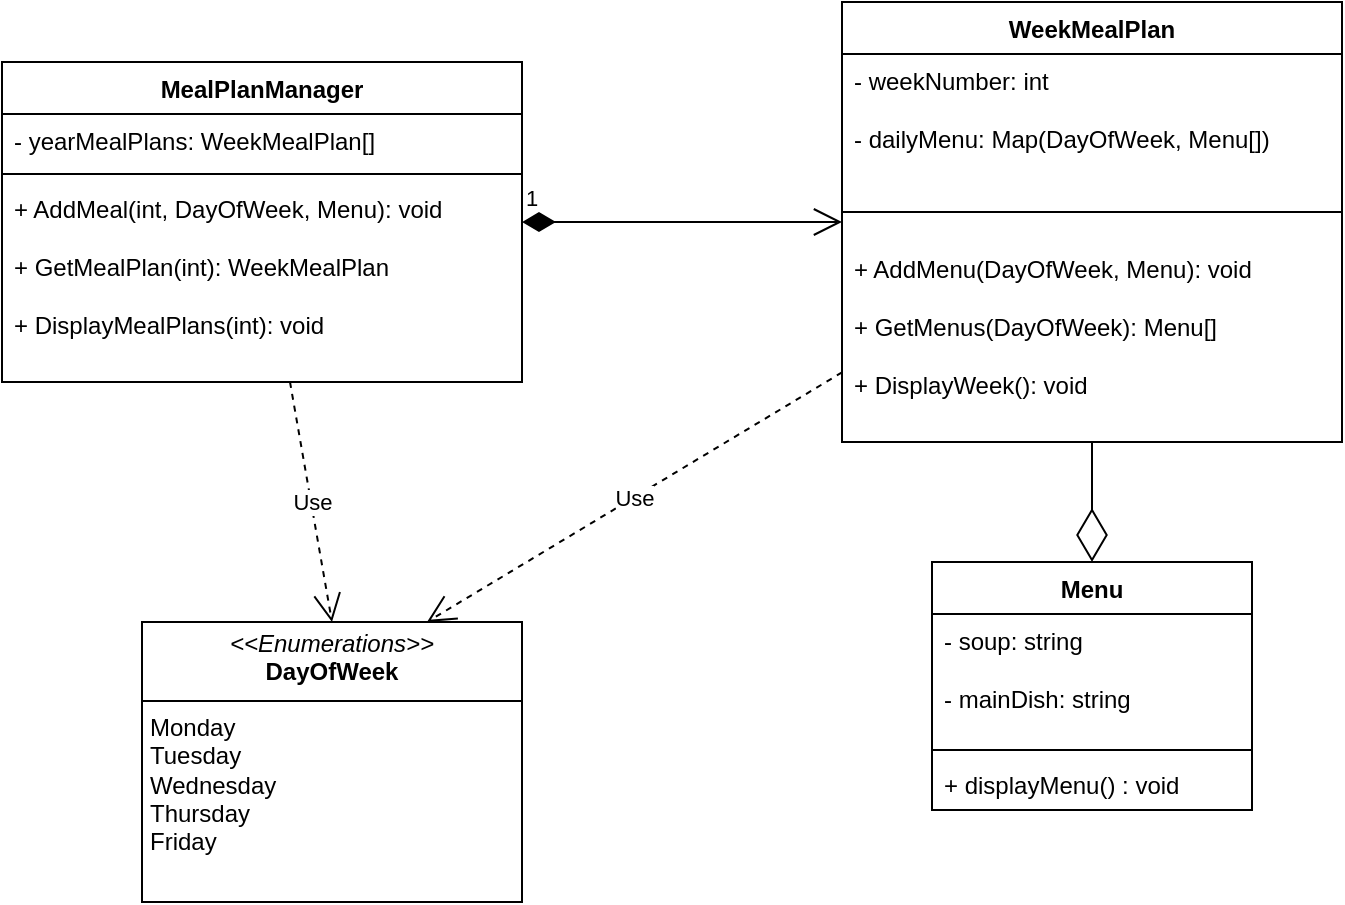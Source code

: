 <mxfile version="24.7.15">
  <diagram id="C5RBs43oDa-KdzZeNtuy" name="Page-1">
    <mxGraphModel dx="2074" dy="1138" grid="1" gridSize="10" guides="1" tooltips="1" connect="1" arrows="1" fold="1" page="1" pageScale="1" pageWidth="827" pageHeight="1169" math="0" shadow="0">
      <root>
        <mxCell id="WIyWlLk6GJQsqaUBKTNV-0" />
        <mxCell id="WIyWlLk6GJQsqaUBKTNV-1" parent="WIyWlLk6GJQsqaUBKTNV-0" />
        <mxCell id="S3fB-1UpcxECnSzdtr_T-0" value="MealPlanManager" style="swimlane;fontStyle=1;align=center;verticalAlign=top;childLayout=stackLayout;horizontal=1;startSize=26;horizontalStack=0;resizeParent=1;resizeParentMax=0;resizeLast=0;collapsible=1;marginBottom=0;whiteSpace=wrap;html=1;" vertex="1" parent="WIyWlLk6GJQsqaUBKTNV-1">
          <mxGeometry x="40" y="50" width="260" height="160" as="geometry" />
        </mxCell>
        <mxCell id="S3fB-1UpcxECnSzdtr_T-1" value="- yearMealPlans: WeekMealPlan[]" style="text;strokeColor=none;fillColor=none;align=left;verticalAlign=top;spacingLeft=4;spacingRight=4;overflow=hidden;rotatable=0;points=[[0,0.5],[1,0.5]];portConstraint=eastwest;whiteSpace=wrap;html=1;" vertex="1" parent="S3fB-1UpcxECnSzdtr_T-0">
          <mxGeometry y="26" width="260" height="26" as="geometry" />
        </mxCell>
        <mxCell id="S3fB-1UpcxECnSzdtr_T-2" value="" style="line;strokeWidth=1;fillColor=none;align=left;verticalAlign=middle;spacingTop=-1;spacingLeft=3;spacingRight=3;rotatable=0;labelPosition=right;points=[];portConstraint=eastwest;strokeColor=inherit;" vertex="1" parent="S3fB-1UpcxECnSzdtr_T-0">
          <mxGeometry y="52" width="260" height="8" as="geometry" />
        </mxCell>
        <mxCell id="S3fB-1UpcxECnSzdtr_T-3" value="+ AddMeal(int, DayOfWeek, Menu): void&lt;div&gt;&lt;br&gt;&lt;/div&gt;&lt;div&gt;+ GetMealPlan(int): WeekMealPlan&lt;/div&gt;&lt;div&gt;&lt;br&gt;&lt;/div&gt;&lt;div&gt;+ DisplayMealPlans(int): void&lt;/div&gt;" style="text;strokeColor=none;fillColor=none;align=left;verticalAlign=top;spacingLeft=4;spacingRight=4;overflow=hidden;rotatable=0;points=[[0,0.5],[1,0.5]];portConstraint=eastwest;whiteSpace=wrap;html=1;" vertex="1" parent="S3fB-1UpcxECnSzdtr_T-0">
          <mxGeometry y="60" width="260" height="100" as="geometry" />
        </mxCell>
        <mxCell id="S3fB-1UpcxECnSzdtr_T-4" value="WeekMealPlan" style="swimlane;fontStyle=1;align=center;verticalAlign=top;childLayout=stackLayout;horizontal=1;startSize=26;horizontalStack=0;resizeParent=1;resizeParentMax=0;resizeLast=0;collapsible=1;marginBottom=0;whiteSpace=wrap;html=1;" vertex="1" parent="WIyWlLk6GJQsqaUBKTNV-1">
          <mxGeometry x="460" y="20" width="250" height="220" as="geometry" />
        </mxCell>
        <mxCell id="S3fB-1UpcxECnSzdtr_T-5" value="- weekNumber: int&lt;div&gt;&lt;br&gt;&lt;/div&gt;&lt;div&gt;- dailyMenu: Map(DayOfWeek, Menu[])&lt;/div&gt;" style="text;strokeColor=none;fillColor=none;align=left;verticalAlign=top;spacingLeft=4;spacingRight=4;overflow=hidden;rotatable=0;points=[[0,0.5],[1,0.5]];portConstraint=eastwest;whiteSpace=wrap;html=1;" vertex="1" parent="S3fB-1UpcxECnSzdtr_T-4">
          <mxGeometry y="26" width="250" height="64" as="geometry" />
        </mxCell>
        <mxCell id="S3fB-1UpcxECnSzdtr_T-6" value="" style="line;strokeWidth=1;fillColor=none;align=left;verticalAlign=middle;spacingTop=-1;spacingLeft=3;spacingRight=3;rotatable=0;labelPosition=right;points=[];portConstraint=eastwest;strokeColor=inherit;" vertex="1" parent="S3fB-1UpcxECnSzdtr_T-4">
          <mxGeometry y="90" width="250" height="30" as="geometry" />
        </mxCell>
        <mxCell id="S3fB-1UpcxECnSzdtr_T-12" value="+ AddMenu(DayOfWeek, Menu): void&lt;div&gt;&lt;br&gt;&lt;/div&gt;&lt;div&gt;+ GetMenus(DayOfWeek): Menu[]&lt;/div&gt;&lt;div&gt;&lt;br&gt;&lt;/div&gt;&lt;div&gt;+ DisplayWeek(): void&lt;/div&gt;" style="text;strokeColor=none;fillColor=none;align=left;verticalAlign=top;spacingLeft=4;spacingRight=4;overflow=hidden;rotatable=0;points=[[0,0.5],[1,0.5]];portConstraint=eastwest;whiteSpace=wrap;html=1;" vertex="1" parent="S3fB-1UpcxECnSzdtr_T-4">
          <mxGeometry y="120" width="250" height="100" as="geometry" />
        </mxCell>
        <mxCell id="S3fB-1UpcxECnSzdtr_T-17" value="Menu" style="swimlane;fontStyle=1;align=center;verticalAlign=top;childLayout=stackLayout;horizontal=1;startSize=26;horizontalStack=0;resizeParent=1;resizeParentMax=0;resizeLast=0;collapsible=1;marginBottom=0;whiteSpace=wrap;html=1;" vertex="1" parent="WIyWlLk6GJQsqaUBKTNV-1">
          <mxGeometry x="505" y="300" width="160" height="124" as="geometry">
            <mxRectangle x="50" y="290" width="100" height="30" as="alternateBounds" />
          </mxGeometry>
        </mxCell>
        <mxCell id="S3fB-1UpcxECnSzdtr_T-18" value="- soup: string&lt;div&gt;&lt;br&gt;&lt;/div&gt;&lt;div&gt;- mainDish: string&lt;/div&gt;" style="text;strokeColor=none;fillColor=none;align=left;verticalAlign=top;spacingLeft=4;spacingRight=4;overflow=hidden;rotatable=0;points=[[0,0.5],[1,0.5]];portConstraint=eastwest;whiteSpace=wrap;html=1;" vertex="1" parent="S3fB-1UpcxECnSzdtr_T-17">
          <mxGeometry y="26" width="160" height="64" as="geometry" />
        </mxCell>
        <mxCell id="S3fB-1UpcxECnSzdtr_T-19" value="" style="line;strokeWidth=1;fillColor=none;align=left;verticalAlign=middle;spacingTop=-1;spacingLeft=3;spacingRight=3;rotatable=0;labelPosition=right;points=[];portConstraint=eastwest;strokeColor=inherit;" vertex="1" parent="S3fB-1UpcxECnSzdtr_T-17">
          <mxGeometry y="90" width="160" height="8" as="geometry" />
        </mxCell>
        <mxCell id="S3fB-1UpcxECnSzdtr_T-20" value="+ displayMenu() : void" style="text;strokeColor=none;fillColor=none;align=left;verticalAlign=top;spacingLeft=4;spacingRight=4;overflow=hidden;rotatable=0;points=[[0,0.5],[1,0.5]];portConstraint=eastwest;whiteSpace=wrap;html=1;" vertex="1" parent="S3fB-1UpcxECnSzdtr_T-17">
          <mxGeometry y="98" width="160" height="26" as="geometry" />
        </mxCell>
        <mxCell id="S3fB-1UpcxECnSzdtr_T-26" value="&lt;p style=&quot;margin:0px;margin-top:4px;text-align:center;&quot;&gt;&lt;i&gt;&amp;lt;&amp;lt;Enumerations&amp;gt;&amp;gt;&lt;/i&gt;&lt;br&gt;&lt;b&gt;DayOfWeek&lt;/b&gt;&lt;/p&gt;&lt;hr size=&quot;1&quot; style=&quot;border-style:solid;&quot;&gt;&lt;p style=&quot;margin:0px;margin-left:4px;&quot;&gt;Monday&lt;/p&gt;&lt;p style=&quot;margin:0px;margin-left:4px;&quot;&gt;Tuesday&lt;/p&gt;&lt;p style=&quot;margin:0px;margin-left:4px;&quot;&gt;Wednesday&lt;/p&gt;&lt;p style=&quot;margin:0px;margin-left:4px;&quot;&gt;Thursday&amp;nbsp;&lt;/p&gt;&lt;p style=&quot;margin:0px;margin-left:4px;&quot;&gt;Friday&lt;/p&gt;&lt;p style=&quot;margin:0px;margin-left:4px;&quot;&gt;&lt;br&gt;&lt;/p&gt;" style="verticalAlign=top;align=left;overflow=fill;html=1;whiteSpace=wrap;" vertex="1" parent="WIyWlLk6GJQsqaUBKTNV-1">
          <mxGeometry x="110" y="330" width="190" height="140" as="geometry" />
        </mxCell>
        <mxCell id="S3fB-1UpcxECnSzdtr_T-33" value="" style="endArrow=diamondThin;endFill=0;endSize=24;html=1;rounded=0;entryX=0.5;entryY=0;entryDx=0;entryDy=0;" edge="1" parent="WIyWlLk6GJQsqaUBKTNV-1" source="S3fB-1UpcxECnSzdtr_T-4" target="S3fB-1UpcxECnSzdtr_T-17">
          <mxGeometry width="160" relative="1" as="geometry">
            <mxPoint x="315" y="250" as="sourcePoint" />
            <mxPoint x="475" y="250" as="targetPoint" />
          </mxGeometry>
        </mxCell>
        <mxCell id="S3fB-1UpcxECnSzdtr_T-34" value="Use" style="endArrow=open;endSize=12;dashed=1;html=1;rounded=0;entryX=0.5;entryY=0;entryDx=0;entryDy=0;" edge="1" parent="WIyWlLk6GJQsqaUBKTNV-1" source="S3fB-1UpcxECnSzdtr_T-0" target="S3fB-1UpcxECnSzdtr_T-26">
          <mxGeometry width="160" relative="1" as="geometry">
            <mxPoint x="330" y="280" as="sourcePoint" />
            <mxPoint x="490" y="280" as="targetPoint" />
          </mxGeometry>
        </mxCell>
        <mxCell id="S3fB-1UpcxECnSzdtr_T-35" value="Use" style="endArrow=open;endSize=12;dashed=1;html=1;rounded=0;entryX=0.75;entryY=0;entryDx=0;entryDy=0;" edge="1" parent="WIyWlLk6GJQsqaUBKTNV-1" source="S3fB-1UpcxECnSzdtr_T-4" target="S3fB-1UpcxECnSzdtr_T-26">
          <mxGeometry width="160" relative="1" as="geometry">
            <mxPoint x="330" y="280" as="sourcePoint" />
            <mxPoint x="490" y="280" as="targetPoint" />
          </mxGeometry>
        </mxCell>
        <mxCell id="S3fB-1UpcxECnSzdtr_T-36" value="1" style="endArrow=open;html=1;endSize=12;startArrow=diamondThin;startSize=14;startFill=1;edgeStyle=orthogonalEdgeStyle;align=left;verticalAlign=bottom;rounded=0;" edge="1" parent="WIyWlLk6GJQsqaUBKTNV-1" source="S3fB-1UpcxECnSzdtr_T-0" target="S3fB-1UpcxECnSzdtr_T-4">
          <mxGeometry x="-1" y="3" relative="1" as="geometry">
            <mxPoint x="350.02" y="530.012" as="sourcePoint" />
            <mxPoint x="532.9" y="585" as="targetPoint" />
          </mxGeometry>
        </mxCell>
      </root>
    </mxGraphModel>
  </diagram>
</mxfile>
